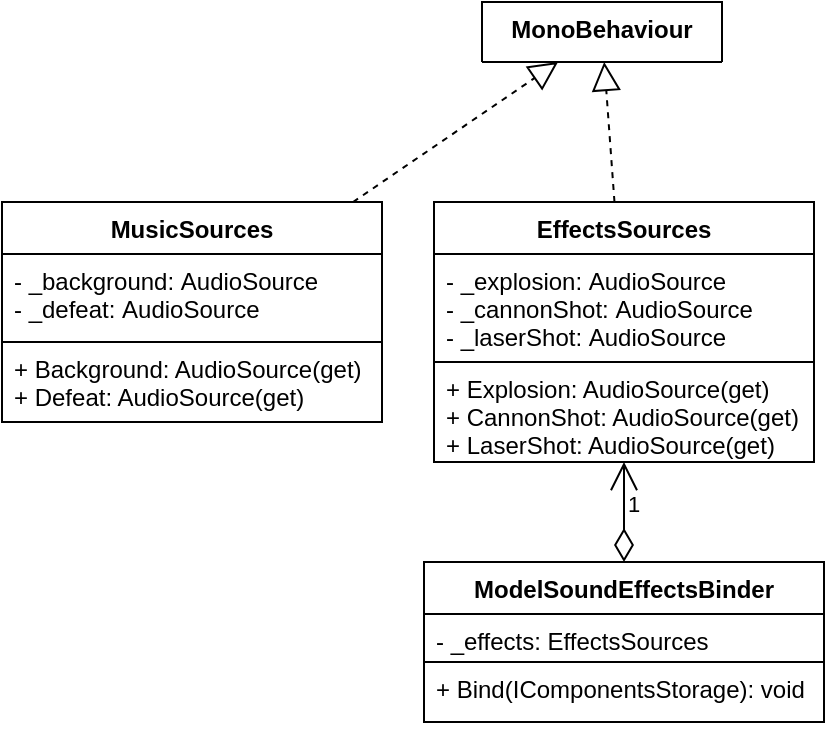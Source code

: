 <mxfile version="13.7.9" type="device" pages="2"><diagram id="5lQ7pzy2SplFj9ae2iKf" name="Source"><mxGraphModel dx="1086" dy="-1492" grid="1" gridSize="10" guides="1" tooltips="1" connect="1" arrows="1" fold="1" page="1" pageScale="1" pageWidth="827" pageHeight="1169" math="0" shadow="0"><root><mxCell id="0"/><mxCell id="1" parent="0"/><mxCell id="7wcHj8mJvVmjFEMDLBjX-7" value="ModelSoundEffectsBinder" style="swimlane;fontStyle=1;align=center;verticalAlign=top;childLayout=stackLayout;horizontal=1;startSize=26;horizontalStack=0;resizeParent=1;resizeParentMax=0;resizeLast=0;collapsible=1;marginBottom=0;spacing=2;" vertex="1" parent="1"><mxGeometry x="325" y="2630" width="200" height="80" as="geometry"><mxRectangle x="267.5" y="180" width="70" height="26" as="alternateBounds"/></mxGeometry></mxCell><mxCell id="7wcHj8mJvVmjFEMDLBjX-8" value="- _effects: EffectsSources&#10;" style="text;fillColor=none;align=left;verticalAlign=top;spacingLeft=4;spacingRight=4;overflow=hidden;rotatable=0;points=[[0,0.5],[1,0.5]];portConstraint=eastwest;strokeColor=#000000;labelBackgroundColor=none;" vertex="1" parent="7wcHj8mJvVmjFEMDLBjX-7"><mxGeometry y="26" width="200" height="24" as="geometry"/></mxCell><mxCell id="7wcHj8mJvVmjFEMDLBjX-10" value="+ Bind(IComponentsStorage): void" style="text;fillColor=none;align=left;verticalAlign=top;spacingLeft=4;spacingRight=4;overflow=hidden;rotatable=0;points=[[0,0.5],[1,0.5]];portConstraint=eastwest;strokeColor=#000000;" vertex="1" parent="7wcHj8mJvVmjFEMDLBjX-7"><mxGeometry y="50" width="200" height="30" as="geometry"/></mxCell><mxCell id="7wcHj8mJvVmjFEMDLBjX-2" value="EffectsSources" style="swimlane;fontStyle=1;align=center;verticalAlign=top;childLayout=stackLayout;horizontal=1;startSize=26;horizontalStack=0;resizeParent=1;resizeParentMax=0;resizeLast=0;collapsible=1;marginBottom=0;spacing=2;" vertex="1" parent="1"><mxGeometry x="330" y="2450" width="190" height="130" as="geometry"><mxRectangle x="267.5" y="180" width="70" height="26" as="alternateBounds"/></mxGeometry></mxCell><mxCell id="7wcHj8mJvVmjFEMDLBjX-3" value="- _explosion: AudioSource&#10;- _cannonShot: AudioSource&#10;- _laserShot: AudioSource&#10;" style="text;fillColor=none;align=left;verticalAlign=top;spacingLeft=4;spacingRight=4;overflow=hidden;rotatable=0;points=[[0,0.5],[1,0.5]];portConstraint=eastwest;strokeColor=#000000;labelBackgroundColor=none;" vertex="1" parent="7wcHj8mJvVmjFEMDLBjX-2"><mxGeometry y="26" width="190" height="54" as="geometry"/></mxCell><mxCell id="7wcHj8mJvVmjFEMDLBjX-4" value="+ Explosion: AudioSource(get)&#10;+ CannonShot: AudioSource(get)&#10;+ LaserShot: AudioSource(get)" style="text;fillColor=none;align=left;verticalAlign=top;spacingLeft=4;spacingRight=4;overflow=hidden;rotatable=0;points=[[0,0.5],[1,0.5]];portConstraint=eastwest;strokeColor=#000000;" vertex="1" parent="7wcHj8mJvVmjFEMDLBjX-2"><mxGeometry y="80" width="190" height="50" as="geometry"/></mxCell><mxCell id="14si1UKonmCiNSFveeuR-2" value="MusicSources" style="swimlane;fontStyle=1;align=center;verticalAlign=top;childLayout=stackLayout;horizontal=1;startSize=26;horizontalStack=0;resizeParent=1;resizeParentMax=0;resizeLast=0;collapsible=1;marginBottom=0;spacing=2;" parent="1" vertex="1"><mxGeometry x="114" y="2450" width="190" height="110" as="geometry"><mxRectangle x="267.5" y="180" width="70" height="26" as="alternateBounds"/></mxGeometry></mxCell><mxCell id="14si1UKonmCiNSFveeuR-3" value="- _background: AudioSource&#10;- _defeat: AudioSource&#10;" style="text;fillColor=none;align=left;verticalAlign=top;spacingLeft=4;spacingRight=4;overflow=hidden;rotatable=0;points=[[0,0.5],[1,0.5]];portConstraint=eastwest;strokeColor=#000000;labelBackgroundColor=none;" parent="14si1UKonmCiNSFveeuR-2" vertex="1"><mxGeometry y="26" width="190" height="44" as="geometry"/></mxCell><mxCell id="14si1UKonmCiNSFveeuR-4" value="+ Background: AudioSource(get)&#10;+ Defeat: AudioSource(get)" style="text;fillColor=none;align=left;verticalAlign=top;spacingLeft=4;spacingRight=4;overflow=hidden;rotatable=0;points=[[0,0.5],[1,0.5]];portConstraint=eastwest;strokeColor=#000000;" parent="14si1UKonmCiNSFveeuR-2" vertex="1"><mxGeometry y="70" width="190" height="40" as="geometry"/></mxCell><mxCell id="14si1UKonmCiNSFveeuR-1" value="MonoBehaviour" style="swimlane;fontStyle=1;align=center;verticalAlign=top;childLayout=stackLayout;horizontal=1;startSize=30;horizontalStack=0;resizeParent=1;resizeParentMax=0;resizeLast=0;collapsible=1;marginBottom=0;" parent="1" vertex="1" collapsed="1"><mxGeometry x="354" y="2350" width="120" height="30" as="geometry"><mxRectangle x="600" y="2090" width="160" height="30" as="alternateBounds"/></mxGeometry></mxCell><mxCell id="14si1UKonmCiNSFveeuR-6" value="" style="endArrow=block;dashed=1;endFill=0;endSize=12;html=1;" parent="1" source="14si1UKonmCiNSFveeuR-2" target="14si1UKonmCiNSFveeuR-1" edge="1"><mxGeometry width="160" relative="1" as="geometry"><mxPoint x="510" y="2500" as="sourcePoint"/><mxPoint x="410" y="2360" as="targetPoint"/></mxGeometry></mxCell><mxCell id="7wcHj8mJvVmjFEMDLBjX-6" value="" style="endArrow=block;dashed=1;endFill=0;endSize=12;html=1;" edge="1" parent="1" source="7wcHj8mJvVmjFEMDLBjX-2" target="14si1UKonmCiNSFveeuR-1"><mxGeometry width="160" relative="1" as="geometry"><mxPoint x="314" y="2468.902" as="sourcePoint"/><mxPoint x="406.429" y="2390" as="targetPoint"/></mxGeometry></mxCell><mxCell id="7wcHj8mJvVmjFEMDLBjX-11" value="1" style="endArrow=open;html=1;endSize=12;startArrow=diamondThin;startSize=14;startFill=0;edgeStyle=orthogonalEdgeStyle;align=left;verticalAlign=bottom;" edge="1" parent="1" source="7wcHj8mJvVmjFEMDLBjX-7" target="7wcHj8mJvVmjFEMDLBjX-2"><mxGeometry x="-0.2" relative="1" as="geometry"><mxPoint x="330" y="2770" as="sourcePoint"/><mxPoint x="560" y="2610" as="targetPoint"/><mxPoint as="offset"/></mxGeometry></mxCell></root></mxGraphModel></diagram><diagram id="cCFCfISDCD7RL4yGYvMY" name="Settings"><mxGraphModel dx="1086" dy="-1492" grid="1" gridSize="10" guides="1" tooltips="1" connect="1" arrows="1" fold="1" page="1" pageScale="1" pageWidth="827" pageHeight="1169" math="0" shadow="0"><root><mxCell id="DtBKW44rGEfUaFxoa4iG-0"/><mxCell id="DtBKW44rGEfUaFxoa4iG-1" parent="DtBKW44rGEfUaFxoa4iG-0"/><mxCell id="RGUVALz2NhuJrCNxv-Tn-4" value="AudioSettings" style="swimlane;fontStyle=1;align=center;verticalAlign=top;childLayout=stackLayout;horizontal=1;startSize=26;horizontalStack=0;resizeParent=1;resizeParentMax=0;resizeLast=0;collapsible=1;marginBottom=0;spacing=2;" vertex="1" parent="DtBKW44rGEfUaFxoa4iG-1"><mxGeometry x="600" y="2450" width="200" height="260" as="geometry"><mxRectangle x="267.5" y="180" width="70" height="26" as="alternateBounds"/></mxGeometry></mxCell><mxCell id="RGUVALz2NhuJrCNxv-Tn-5" value="- _audioSettings: MusicSources&#10;- _toggleMaster: Toggle&#10;- _toggleSound: Toggle&#10;- _toggleMusic: Toggle&#10;- _sliderMaster: Slider&#10;- _sliderSound: Slider&#10;- _sliderMusic: Slider" style="text;fillColor=none;align=left;verticalAlign=top;spacingLeft=4;spacingRight=4;overflow=hidden;rotatable=0;points=[[0,0.5],[1,0.5]];portConstraint=eastwest;strokeColor=#000000;labelBackgroundColor=none;" vertex="1" parent="RGUVALz2NhuJrCNxv-Tn-4"><mxGeometry y="26" width="200" height="114" as="geometry"/></mxCell><mxCell id="RGUVALz2NhuJrCNxv-Tn-6" value="- OnEnable(void): void&#10;- OnDisable(void): void&#10;+ ToggleMaster(bool): void&#10;+ ToggleSound(bool): void&#10;+ ToggleMusic(bool): void&#10;+ ChangeVolumeMaster(float): void&#10;+ ChangeVolumeSound(float): void&#10;+ ChangeVolumeMusic(float): void" style="text;fillColor=none;align=left;verticalAlign=top;spacingLeft=4;spacingRight=4;overflow=hidden;rotatable=0;points=[[0,0.5],[1,0.5]];portConstraint=eastwest;strokeColor=#000000;" vertex="1" parent="RGUVALz2NhuJrCNxv-Tn-4"><mxGeometry y="140" width="200" height="120" as="geometry"/></mxCell><mxCell id="RGUVALz2NhuJrCNxv-Tn-0" value="AudioSettings" style="swimlane;fontStyle=1;align=center;verticalAlign=top;childLayout=stackLayout;horizontal=1;startSize=26;horizontalStack=0;resizeParent=1;resizeParentMax=0;resizeLast=0;collapsible=1;marginBottom=0;spacing=2;" vertex="1" parent="DtBKW44rGEfUaFxoa4iG-1"><mxGeometry x="360" y="2450" width="200" height="170" as="geometry"><mxRectangle x="267.5" y="180" width="70" height="26" as="alternateBounds"/></mxGeometry></mxCell><mxCell id="RGUVALz2NhuJrCNxv-Tn-1" value="- _musicSources: MusicSources&#10;- _mixer: AudioMixer" style="text;fillColor=none;align=left;verticalAlign=top;spacingLeft=4;spacingRight=4;overflow=hidden;rotatable=0;points=[[0,0.5],[1,0.5]];portConstraint=eastwest;strokeColor=#000000;labelBackgroundColor=none;" vertex="1" parent="RGUVALz2NhuJrCNxv-Tn-0"><mxGeometry y="26" width="200" height="44" as="geometry"/></mxCell><mxCell id="RGUVALz2NhuJrCNxv-Tn-2" value="+ ToggleMaster(bool): void&#10;+ ToggleSound(bool): void&#10;+ ToggleMusic(bool): void&#10;+ ChangeVolumeMaster(float): void&#10;+ ChangeVolumeSound(float): void&#10;+ ChangeVolumeMusic(float): void" style="text;fillColor=none;align=left;verticalAlign=top;spacingLeft=4;spacingRight=4;overflow=hidden;rotatable=0;points=[[0,0.5],[1,0.5]];portConstraint=eastwest;strokeColor=#000000;" vertex="1" parent="RGUVALz2NhuJrCNxv-Tn-0"><mxGeometry y="70" width="200" height="100" as="geometry"/></mxCell><mxCell id="1Qfj304lTl00h5pX3toq-0" value="MonoBehaviour" style="swimlane;fontStyle=1;align=center;verticalAlign=top;childLayout=stackLayout;horizontal=1;startSize=30;horizontalStack=0;resizeParent=1;resizeParentMax=0;resizeLast=0;collapsible=1;marginBottom=0;" vertex="1" collapsed="1" parent="DtBKW44rGEfUaFxoa4iG-1"><mxGeometry x="354" y="2350" width="120" height="30" as="geometry"><mxRectangle x="600" y="2090" width="160" height="30" as="alternateBounds"/></mxGeometry></mxCell><mxCell id="XU6WituFevjM3mFeaPzg-0" value="AudioSettingsParameters" style="swimlane;fontStyle=1;align=center;verticalAlign=top;childLayout=stackLayout;horizontal=1;startSize=26;horizontalStack=0;resizeParent=1;resizeParentMax=0;resizeLast=0;collapsible=1;marginBottom=0;spacing=2;" vertex="1" parent="DtBKW44rGEfUaFxoa4iG-1"><mxGeometry x="114" y="2450" width="190" height="210" as="geometry"><mxRectangle x="267.5" y="180" width="70" height="26" as="alternateBounds"/></mxGeometry></mxCell><mxCell id="XU6WituFevjM3mFeaPzg-1" value="- _audioEnabled: bool&#10;- _masterVolume: float&#10;- _musicEnabled: bool&#10;- _musicVolume: float&#10;- _effectsEnabled: bool&#10;- _effectsVolume: float&#10;" style="text;fillColor=none;align=left;verticalAlign=top;spacingLeft=4;spacingRight=4;overflow=hidden;rotatable=0;points=[[0,0.5],[1,0.5]];portConstraint=eastwest;strokeColor=#000000;labelBackgroundColor=none;" vertex="1" parent="XU6WituFevjM3mFeaPzg-0"><mxGeometry y="26" width="190" height="94" as="geometry"/></mxCell><mxCell id="XU6WituFevjM3mFeaPzg-2" value="+ AudioEnabled: bool (get)&#10;+ MasterVolume: float (get)&#10;+ MusicEnabled: bool (get)&#10;+ MusicVolume: float (get)&#10;+ EffectsEnabled: bool (get)&#10;+ EffectsVolume: float (get)" style="text;fillColor=none;align=left;verticalAlign=top;spacingLeft=4;spacingRight=4;overflow=hidden;rotatable=0;points=[[0,0.5],[1,0.5]];portConstraint=eastwest;strokeColor=#000000;" vertex="1" parent="XU6WituFevjM3mFeaPzg-0"><mxGeometry y="120" width="190" height="90" as="geometry"/></mxCell><mxCell id="XU6WituFevjM3mFeaPzg-3" value="" style="endArrow=block;dashed=1;endFill=0;endSize=12;html=1;" edge="1" parent="DtBKW44rGEfUaFxoa4iG-1" source="XU6WituFevjM3mFeaPzg-0" target="1Qfj304lTl00h5pX3toq-0"><mxGeometry width="160" relative="1" as="geometry"><mxPoint x="330" y="2550" as="sourcePoint"/><mxPoint x="490" y="2550" as="targetPoint"/></mxGeometry></mxCell><mxCell id="RGUVALz2NhuJrCNxv-Tn-3" value="Use" style="endArrow=open;endSize=12;dashed=1;html=1;" edge="1" parent="DtBKW44rGEfUaFxoa4iG-1" source="RGUVALz2NhuJrCNxv-Tn-0" target="XU6WituFevjM3mFeaPzg-0"><mxGeometry width="160" relative="1" as="geometry"><mxPoint x="330" y="2550" as="sourcePoint"/><mxPoint x="330" y="2500" as="targetPoint"/></mxGeometry></mxCell><mxCell id="RGUVALz2NhuJrCNxv-Tn-8" value="" style="endArrow=block;dashed=1;endFill=0;endSize=12;html=1;" edge="1" parent="DtBKW44rGEfUaFxoa4iG-1" source="RGUVALz2NhuJrCNxv-Tn-0" target="1Qfj304lTl00h5pX3toq-0"><mxGeometry width="160" relative="1" as="geometry"><mxPoint x="314" y="2476.951" as="sourcePoint"/><mxPoint x="407.816" y="2390" as="targetPoint"/></mxGeometry></mxCell><mxCell id="RGUVALz2NhuJrCNxv-Tn-9" value="" style="endArrow=block;dashed=1;endFill=0;endSize=12;html=1;" edge="1" parent="DtBKW44rGEfUaFxoa4iG-1" source="RGUVALz2NhuJrCNxv-Tn-4" target="1Qfj304lTl00h5pX3toq-0"><mxGeometry width="160" relative="1" as="geometry"><mxPoint x="324" y="2486.951" as="sourcePoint"/><mxPoint x="410.601" y="2390" as="targetPoint"/></mxGeometry></mxCell><mxCell id="RGUVALz2NhuJrCNxv-Tn-10" value="1" style="endArrow=open;html=1;endSize=12;startArrow=diamondThin;startSize=14;startFill=0;edgeStyle=orthogonalEdgeStyle;align=left;verticalAlign=bottom;" edge="1" parent="DtBKW44rGEfUaFxoa4iG-1" source="RGUVALz2NhuJrCNxv-Tn-4" target="RGUVALz2NhuJrCNxv-Tn-0"><mxGeometry x="1" relative="1" as="geometry"><mxPoint x="330" y="2550" as="sourcePoint"/><mxPoint x="490" y="2550" as="targetPoint"/><mxPoint as="offset"/></mxGeometry></mxCell></root></mxGraphModel></diagram></mxfile>